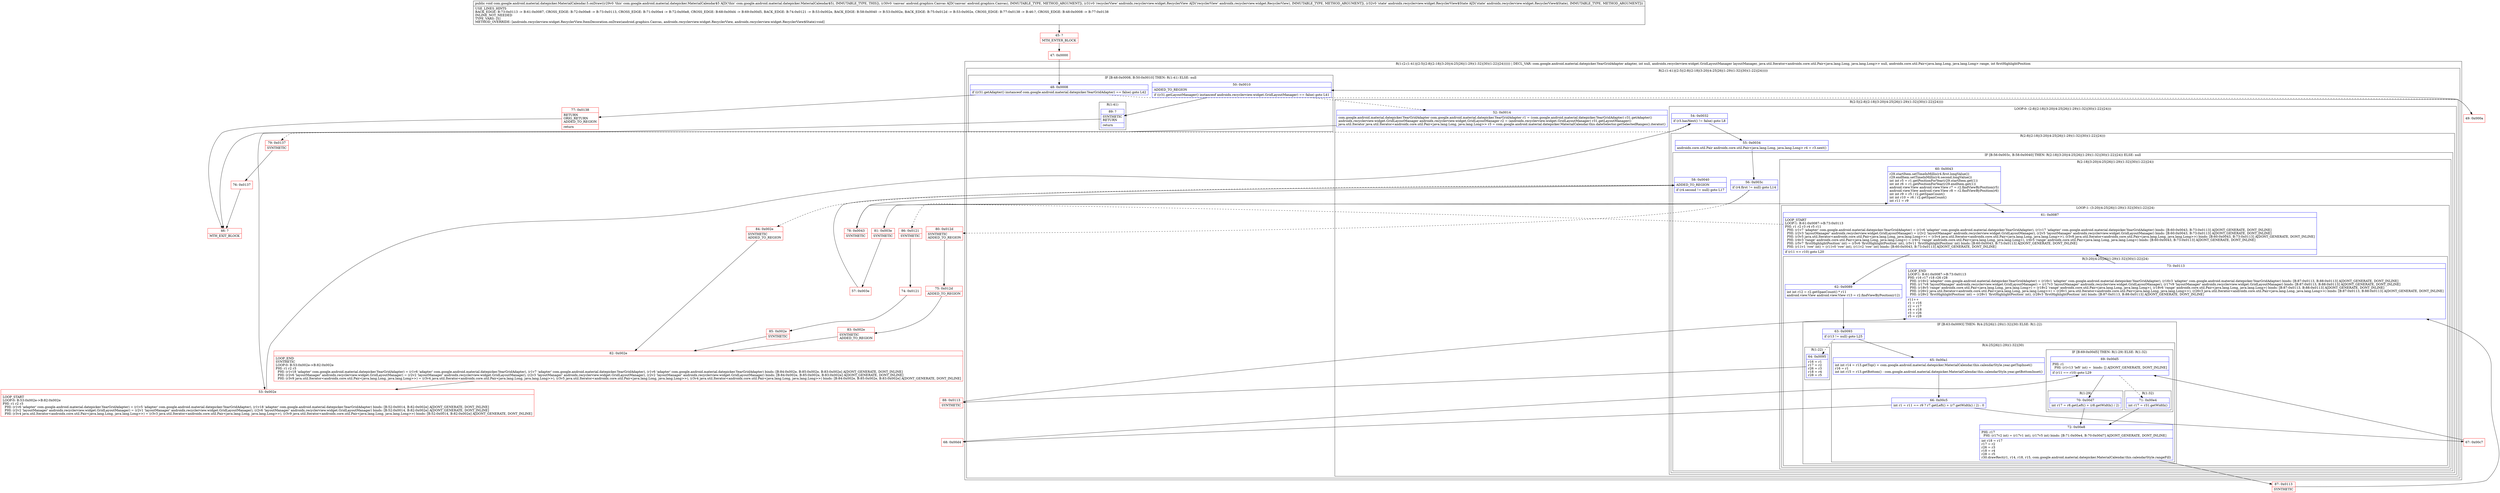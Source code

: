 digraph "CFG forcom.google.android.material.datepicker.MaterialCalendar.5.onDraw(Landroid\/graphics\/Canvas;Landroidx\/recyclerview\/widget\/RecyclerView;Landroidx\/recyclerview\/widget\/RecyclerView$State;)V" {
subgraph cluster_Region_1933789134 {
label = "R(1:(2:(1:41)|(2:5|(2:8|(2:18|(3:20|(4:25|26|(1:29)(1:32)|30)(1:22)|24)))))) | DECL_VAR: com.google.android.material.datepicker.YearGridAdapter adapter, int null, androidx.recyclerview.widget.GridLayoutManager layoutManager, java.util.Iterator\<androidx.core.util.Pair\<java.lang.Long, java.lang.Long\>\> null, androidx.core.util.Pair\<java.lang.Long, java.lang.Long\> range, int firstHighlightPosition\l";
node [shape=record,color=blue];
subgraph cluster_Region_1709838399 {
label = "R(2:(1:41)|(2:5|(2:8|(2:18|(3:20|(4:25|26|(1:29)(1:32)|30)(1:22)|24)))))";
node [shape=record,color=blue];
subgraph cluster_IfRegion_1857250547 {
label = "IF [B:48:0x0008, B:50:0x0010] THEN: R(1:41) ELSE: null";
node [shape=record,color=blue];
Node_48 [shape=record,label="{48\:\ 0x0008|if ((r31.getAdapter() instanceof com.google.android.material.datepicker.YearGridAdapter) == false) goto L42\l}"];
Node_50 [shape=record,label="{50\:\ 0x0010|ADDED_TO_REGION\l|if ((r31.getLayoutManager() instanceof androidx.recyclerview.widget.GridLayoutManager) == false) goto L41\l}"];
subgraph cluster_Region_561069863 {
label = "R(1:41)";
node [shape=record,color=blue];
Node_89 [shape=record,label="{89\:\ ?|SYNTHETIC\lRETURN\l|return\l}"];
}
}
subgraph cluster_Region_308737077 {
label = "R(2:5|(2:8|(2:18|(3:20|(4:25|26|(1:29)(1:32)|30)(1:22)|24))))";
node [shape=record,color=blue];
Node_52 [shape=record,label="{52\:\ 0x0014|com.google.android.material.datepicker.YearGridAdapter com.google.android.material.datepicker.YearGridAdapter r1 = (com.google.android.material.datepicker.YearGridAdapter) r31.getAdapter()\landroidx.recyclerview.widget.GridLayoutManager androidx.recyclerview.widget.GridLayoutManager r2 = (androidx.recyclerview.widget.GridLayoutManager) r31.getLayoutManager()\ljava.util.Iterator java.util.Iterator\<androidx.core.util.Pair\<java.lang.Long, java.lang.Long\>\> r3 = com.google.android.material.datepicker.MaterialCalendar.this.dateSelector.getSelectedRanges().iterator()\l}"];
subgraph cluster_LoopRegion_868968649 {
label = "LOOP:0: (2:8|(2:18|(3:20|(4:25|26|(1:29)(1:32)|30)(1:22)|24)))";
node [shape=record,color=blue];
Node_54 [shape=record,label="{54\:\ 0x0032|if (r3.hasNext() != false) goto L8\l}"];
subgraph cluster_Region_1268751695 {
label = "R(2:8|(2:18|(3:20|(4:25|26|(1:29)(1:32)|30)(1:22)|24)))";
node [shape=record,color=blue];
Node_55 [shape=record,label="{55\:\ 0x0034|androidx.core.util.Pair androidx.core.util.Pair\<java.lang.Long, java.lang.Long\> r4 = r3.next()\l}"];
subgraph cluster_IfRegion_119075876 {
label = "IF [B:56:0x003c, B:58:0x0040] THEN: R(2:18|(3:20|(4:25|26|(1:29)(1:32)|30)(1:22)|24)) ELSE: null";
node [shape=record,color=blue];
Node_56 [shape=record,label="{56\:\ 0x003c|if (r4.first != null) goto L14\l}"];
Node_58 [shape=record,label="{58\:\ 0x0040|ADDED_TO_REGION\l|if (r4.second != null) goto L17\l}"];
subgraph cluster_Region_1993461680 {
label = "R(2:18|(3:20|(4:25|26|(1:29)(1:32)|30)(1:22)|24))";
node [shape=record,color=blue];
Node_60 [shape=record,label="{60\:\ 0x0043|r29.startItem.setTimeInMillis(r4.first.longValue())\lr29.endItem.setTimeInMillis(r4.second.longValue())\lint int r5 = r1.getPositionForYear(r29.startItem.get(1))\lint int r6 = r1.getPositionForYear(r29.endItem.get(1))\landroid.view.View android.view.View r7 = r2.findViewByPosition(r5)\landroid.view.View android.view.View r8 = r2.findViewByPosition(r6)\lint int r9 = r5 \/ r2.getSpanCount()\lint int r10 = r6 \/ r2.getSpanCount()\lint r11 = r9\l}"];
subgraph cluster_LoopRegion_313253428 {
label = "LOOP:1: (3:20|(4:25|26|(1:29)(1:32)|30)(1:22)|24)";
node [shape=record,color=blue];
Node_61 [shape=record,label="{61\:\ 0x0087|LOOP_START\lLOOP:1: B:61:0x0087\-\>B:73:0x0113\lPHI: r1 r2 r3 r4 r5 r11 \l  PHI: (r1v7 'adapter' com.google.android.material.datepicker.YearGridAdapter) = (r1v6 'adapter' com.google.android.material.datepicker.YearGridAdapter), (r1v17 'adapter' com.google.android.material.datepicker.YearGridAdapter) binds: [B:60:0x0043, B:73:0x0113] A[DONT_GENERATE, DONT_INLINE]\l  PHI: (r2v3 'layoutManager' androidx.recyclerview.widget.GridLayoutManager) = (r2v2 'layoutManager' androidx.recyclerview.widget.GridLayoutManager), (r2v5 'layoutManager' androidx.recyclerview.widget.GridLayoutManager) binds: [B:60:0x0043, B:73:0x0113] A[DONT_GENERATE, DONT_INLINE]\l  PHI: (r3v5 java.util.Iterator\<androidx.core.util.Pair\<java.lang.Long, java.lang.Long\>\>) = (r3v4 java.util.Iterator\<androidx.core.util.Pair\<java.lang.Long, java.lang.Long\>\>), (r3v8 java.util.Iterator\<androidx.core.util.Pair\<java.lang.Long, java.lang.Long\>\>) binds: [B:60:0x0043, B:73:0x0113] A[DONT_GENERATE, DONT_INLINE]\l  PHI: (r4v3 'range' androidx.core.util.Pair\<java.lang.Long, java.lang.Long\>) = (r4v2 'range' androidx.core.util.Pair\<java.lang.Long, java.lang.Long\>), (r4v5 'range' androidx.core.util.Pair\<java.lang.Long, java.lang.Long\>) binds: [B:60:0x0043, B:73:0x0113] A[DONT_GENERATE, DONT_INLINE]\l  PHI: (r5v7 'firstHighlightPosition' int) = (r5v6 'firstHighlightPosition' int), (r5v11 'firstHighlightPosition' int) binds: [B:60:0x0043, B:73:0x0113] A[DONT_GENERATE, DONT_INLINE]\l  PHI: (r11v1 'row' int) = (r11v0 'row' int), (r11v2 'row' int) binds: [B:60:0x0043, B:73:0x0113] A[DONT_GENERATE, DONT_INLINE]\l|if (r11 \<= r10) goto L20\l}"];
subgraph cluster_Region_2079758431 {
label = "R(3:20|(4:25|26|(1:29)(1:32)|30)(1:22)|24)";
node [shape=record,color=blue];
Node_62 [shape=record,label="{62\:\ 0x0089|int int r12 = r2.getSpanCount() * r11\landroid.view.View android.view.View r13 = r2.findViewByPosition(r12)\l}"];
subgraph cluster_IfRegion_1703949718 {
label = "IF [B:63:0x0093] THEN: R(4:25|26|(1:29)(1:32)|30) ELSE: R(1:22)";
node [shape=record,color=blue];
Node_63 [shape=record,label="{63\:\ 0x0093|if (r13 != null) goto L25\l}"];
subgraph cluster_Region_1506980659 {
label = "R(4:25|26|(1:29)(1:32)|30)";
node [shape=record,color=blue];
Node_65 [shape=record,label="{65\:\ 0x00a1|int int r14 = r13.getTop() + com.google.android.material.datepicker.MaterialCalendar.this.calendarStyle.year.getTopInset()\lr16 = r1\lint int r15 = r13.getBottom() \- com.google.android.material.datepicker.MaterialCalendar.this.calendarStyle.year.getBottomInset()\l}"];
Node_66 [shape=record,label="{66\:\ 0x00c5|int r1 = r11 == r9 ? r7.getLeft() + (r7.getWidth() \/ 2) : 0\l}"];
subgraph cluster_IfRegion_627657931 {
label = "IF [B:69:0x00d5] THEN: R(1:29) ELSE: R(1:32)";
node [shape=record,color=blue];
Node_69 [shape=record,label="{69\:\ 0x00d5|PHI: r1 \l  PHI: (r1v13 'left' int) =  binds: [] A[DONT_GENERATE, DONT_INLINE]\l|if (r11 == r10) goto L29\l}"];
subgraph cluster_Region_2060348548 {
label = "R(1:29)";
node [shape=record,color=blue];
Node_70 [shape=record,label="{70\:\ 0x00d7|int r17 = r8.getLeft() + (r8.getWidth() \/ 2)\l}"];
}
subgraph cluster_Region_1823723500 {
label = "R(1:32)";
node [shape=record,color=blue];
Node_71 [shape=record,label="{71\:\ 0x00e4|int r17 = r31.getWidth()\l}"];
}
}
Node_72 [shape=record,label="{72\:\ 0x00e8|PHI: r17 \l  PHI: (r17v2 int) = (r17v1 int), (r17v5 int) binds: [B:71:0x00e4, B:70:0x00d7] A[DONT_GENERATE, DONT_INLINE]\l|int r18 = r17\lr17 = r2\lr26 = r3\lr18 = r4\lr28 = r5\lr30.drawRect(r1, r14, r18, r15, com.google.android.material.datepicker.MaterialCalendar.this.calendarStyle.rangeFill)\l}"];
}
subgraph cluster_Region_2091918176 {
label = "R(1:22)";
node [shape=record,color=blue];
Node_64 [shape=record,label="{64\:\ 0x0095|r16 = r1\lr17 = r2\lr26 = r3\lr18 = r4\lr28 = r5\l}"];
}
}
Node_73 [shape=record,label="{73\:\ 0x0113|LOOP_END\lLOOP:1: B:61:0x0087\-\>B:73:0x0113\lPHI: r16 r17 r18 r26 r28 \l  PHI: (r16v2 'adapter' com.google.android.material.datepicker.YearGridAdapter) = (r16v1 'adapter' com.google.android.material.datepicker.YearGridAdapter), (r16v3 'adapter' com.google.android.material.datepicker.YearGridAdapter) binds: [B:87:0x0113, B:88:0x0113] A[DONT_GENERATE, DONT_INLINE]\l  PHI: (r17v8 'layoutManager' androidx.recyclerview.widget.GridLayoutManager) = (r17v3 'layoutManager' androidx.recyclerview.widget.GridLayoutManager), (r17v9 'layoutManager' androidx.recyclerview.widget.GridLayoutManager) binds: [B:87:0x0113, B:88:0x0113] A[DONT_GENERATE, DONT_INLINE]\l  PHI: (r18v5 'range' androidx.core.util.Pair\<java.lang.Long, java.lang.Long\>) = (r18v2 'range' androidx.core.util.Pair\<java.lang.Long, java.lang.Long\>), (r18v6 'range' androidx.core.util.Pair\<java.lang.Long, java.lang.Long\>) binds: [B:87:0x0113, B:88:0x0113] A[DONT_GENERATE, DONT_INLINE]\l  PHI: (r26v2 java.util.Iterator\<androidx.core.util.Pair\<java.lang.Long, java.lang.Long\>\>) = (r26v1 java.util.Iterator\<androidx.core.util.Pair\<java.lang.Long, java.lang.Long\>\>), (r26v3 java.util.Iterator\<androidx.core.util.Pair\<java.lang.Long, java.lang.Long\>\>) binds: [B:87:0x0113, B:88:0x0113] A[DONT_GENERATE, DONT_INLINE]\l  PHI: (r28v2 'firstHighlightPosition' int) = (r28v1 'firstHighlightPosition' int), (r28v3 'firstHighlightPosition' int) binds: [B:87:0x0113, B:88:0x0113] A[DONT_GENERATE, DONT_INLINE]\l|r11++\lr1 = r16\lr2 = r17\lr4 = r18\lr3 = r26\lr5 = r28\l}"];
}
}
}
}
}
}
}
}
}
Node_45 [shape=record,color=red,label="{45\:\ ?|MTH_ENTER_BLOCK\l}"];
Node_47 [shape=record,color=red,label="{47\:\ 0x0000}"];
Node_49 [shape=record,color=red,label="{49\:\ 0x000a}"];
Node_53 [shape=record,color=red,label="{53\:\ 0x002e|LOOP_START\lLOOP:0: B:53:0x002e\-\>B:82:0x002e\lPHI: r1 r2 r3 \l  PHI: (r1v6 'adapter' com.google.android.material.datepicker.YearGridAdapter) = (r1v5 'adapter' com.google.android.material.datepicker.YearGridAdapter), (r1v18 'adapter' com.google.android.material.datepicker.YearGridAdapter) binds: [B:52:0x0014, B:82:0x002e] A[DONT_GENERATE, DONT_INLINE]\l  PHI: (r2v2 'layoutManager' androidx.recyclerview.widget.GridLayoutManager) = (r2v1 'layoutManager' androidx.recyclerview.widget.GridLayoutManager), (r2v6 'layoutManager' androidx.recyclerview.widget.GridLayoutManager) binds: [B:52:0x0014, B:82:0x002e] A[DONT_GENERATE, DONT_INLINE]\l  PHI: (r3v4 java.util.Iterator\<androidx.core.util.Pair\<java.lang.Long, java.lang.Long\>\>) = (r3v3 java.util.Iterator\<androidx.core.util.Pair\<java.lang.Long, java.lang.Long\>\>), (r3v9 java.util.Iterator\<androidx.core.util.Pair\<java.lang.Long, java.lang.Long\>\>) binds: [B:52:0x0014, B:82:0x002e] A[DONT_GENERATE, DONT_INLINE]\l}"];
Node_80 [shape=record,color=red,label="{80\:\ 0x012d|SYNTHETIC\lADDED_TO_REGION\l}"];
Node_75 [shape=record,color=red,label="{75\:\ 0x012d|ADDED_TO_REGION\l}"];
Node_83 [shape=record,color=red,label="{83\:\ 0x002e|SYNTHETIC\lADDED_TO_REGION\l}"];
Node_82 [shape=record,color=red,label="{82\:\ 0x002e|LOOP_END\lSYNTHETIC\lLOOP:0: B:53:0x002e\-\>B:82:0x002e\lPHI: r1 r2 r3 \l  PHI: (r1v18 'adapter' com.google.android.material.datepicker.YearGridAdapter) = (r1v6 'adapter' com.google.android.material.datepicker.YearGridAdapter), (r1v7 'adapter' com.google.android.material.datepicker.YearGridAdapter), (r1v6 'adapter' com.google.android.material.datepicker.YearGridAdapter) binds: [B:84:0x002e, B:85:0x002e, B:83:0x002e] A[DONT_GENERATE, DONT_INLINE]\l  PHI: (r2v6 'layoutManager' androidx.recyclerview.widget.GridLayoutManager) = (r2v2 'layoutManager' androidx.recyclerview.widget.GridLayoutManager), (r2v3 'layoutManager' androidx.recyclerview.widget.GridLayoutManager), (r2v2 'layoutManager' androidx.recyclerview.widget.GridLayoutManager) binds: [B:84:0x002e, B:85:0x002e, B:83:0x002e] A[DONT_GENERATE, DONT_INLINE]\l  PHI: (r3v9 java.util.Iterator\<androidx.core.util.Pair\<java.lang.Long, java.lang.Long\>\>) = (r3v4 java.util.Iterator\<androidx.core.util.Pair\<java.lang.Long, java.lang.Long\>\>), (r3v5 java.util.Iterator\<androidx.core.util.Pair\<java.lang.Long, java.lang.Long\>\>), (r3v4 java.util.Iterator\<androidx.core.util.Pair\<java.lang.Long, java.lang.Long\>\>) binds: [B:84:0x002e, B:85:0x002e, B:83:0x002e] A[DONT_GENERATE, DONT_INLINE]\l}"];
Node_81 [shape=record,color=red,label="{81\:\ 0x003e|SYNTHETIC\l}"];
Node_57 [shape=record,color=red,label="{57\:\ 0x003e}"];
Node_78 [shape=record,color=red,label="{78\:\ 0x0043|SYNTHETIC\l}"];
Node_88 [shape=record,color=red,label="{88\:\ 0x0113|SYNTHETIC\l}"];
Node_67 [shape=record,color=red,label="{67\:\ 0x00c7}"];
Node_87 [shape=record,color=red,label="{87\:\ 0x0113|SYNTHETIC\l}"];
Node_68 [shape=record,color=red,label="{68\:\ 0x00d4}"];
Node_86 [shape=record,color=red,label="{86\:\ 0x0121|SYNTHETIC\l}"];
Node_74 [shape=record,color=red,label="{74\:\ 0x0121}"];
Node_85 [shape=record,color=red,label="{85\:\ 0x002e|SYNTHETIC\l}"];
Node_84 [shape=record,color=red,label="{84\:\ 0x002e|SYNTHETIC\lADDED_TO_REGION\l}"];
Node_79 [shape=record,color=red,label="{79\:\ 0x0137|SYNTHETIC\l}"];
Node_76 [shape=record,color=red,label="{76\:\ 0x0137}"];
Node_46 [shape=record,color=red,label="{46\:\ ?|MTH_EXIT_BLOCK\l}"];
Node_77 [shape=record,color=red,label="{77\:\ 0x0138|RETURN\lORIG_RETURN\lADDED_TO_REGION\l|return\l}"];
MethodNode[shape=record,label="{public void com.google.android.material.datepicker.MaterialCalendar.5.onDraw((r29v0 'this' com.google.android.material.datepicker.MaterialCalendar$5 A[D('this' com.google.android.material.datepicker.MaterialCalendar$5), IMMUTABLE_TYPE, THIS]), (r30v0 'canvas' android.graphics.Canvas A[D('canvas' android.graphics.Canvas), IMMUTABLE_TYPE, METHOD_ARGUMENT]), (r31v0 'recyclerView' androidx.recyclerview.widget.RecyclerView A[D('recyclerView' androidx.recyclerview.widget.RecyclerView), IMMUTABLE_TYPE, METHOD_ARGUMENT]), (r32v0 'state' androidx.recyclerview.widget.RecyclerView$State A[D('state' androidx.recyclerview.widget.RecyclerView$State), IMMUTABLE_TYPE, METHOD_ARGUMENT]))  | USE_LINES_HINTS\lBACK_EDGE: B:73:0x0113 \-\> B:61:0x0087, CROSS_EDGE: B:72:0x00e8 \-\> B:73:0x0113, CROSS_EDGE: B:71:0x00e4 \-\> B:72:0x00e8, CROSS_EDGE: B:68:0x00d4 \-\> B:69:0x00d5, BACK_EDGE: B:74:0x0121 \-\> B:53:0x002e, BACK_EDGE: B:58:0x0040 \-\> B:53:0x002e, BACK_EDGE: B:75:0x012d \-\> B:53:0x002e, CROSS_EDGE: B:77:0x0138 \-\> B:46:?, CROSS_EDGE: B:48:0x0008 \-\> B:77:0x0138\lINLINE_NOT_NEEDED\lTYPE_VARS: [S]\lMETHOD_OVERRIDE: [androidx.recyclerview.widget.RecyclerView.ItemDecoration.onDraw(android.graphics.Canvas, androidx.recyclerview.widget.RecyclerView, androidx.recyclerview.widget.RecyclerView$State):void]\l}"];
MethodNode -> Node_45;Node_48 -> Node_49[style=dashed];
Node_48 -> Node_77;
Node_50 -> Node_52[style=dashed];
Node_50 -> Node_89;
Node_89 -> Node_46;
Node_52 -> Node_53;
Node_54 -> Node_55;
Node_54 -> Node_79[style=dashed];
Node_55 -> Node_56;
Node_56 -> Node_80[style=dashed];
Node_56 -> Node_81;
Node_58 -> Node_78;
Node_58 -> Node_84[style=dashed];
Node_60 -> Node_61;
Node_61 -> Node_62;
Node_61 -> Node_86[style=dashed];
Node_62 -> Node_63;
Node_63 -> Node_64[style=dashed];
Node_63 -> Node_65;
Node_65 -> Node_66;
Node_66 -> Node_67;
Node_66 -> Node_68;
Node_69 -> Node_70;
Node_69 -> Node_71[style=dashed];
Node_70 -> Node_72;
Node_71 -> Node_72;
Node_72 -> Node_87;
Node_64 -> Node_88;
Node_73 -> Node_61;
Node_45 -> Node_47;
Node_47 -> Node_48;
Node_49 -> Node_50;
Node_53 -> Node_54;
Node_80 -> Node_75;
Node_75 -> Node_83;
Node_83 -> Node_82;
Node_82 -> Node_53;
Node_81 -> Node_57;
Node_57 -> Node_58;
Node_78 -> Node_60;
Node_88 -> Node_73;
Node_67 -> Node_69;
Node_87 -> Node_73;
Node_68 -> Node_69;
Node_86 -> Node_74;
Node_74 -> Node_85;
Node_85 -> Node_82;
Node_84 -> Node_82;
Node_79 -> Node_76;
Node_76 -> Node_46;
Node_77 -> Node_46;
}


